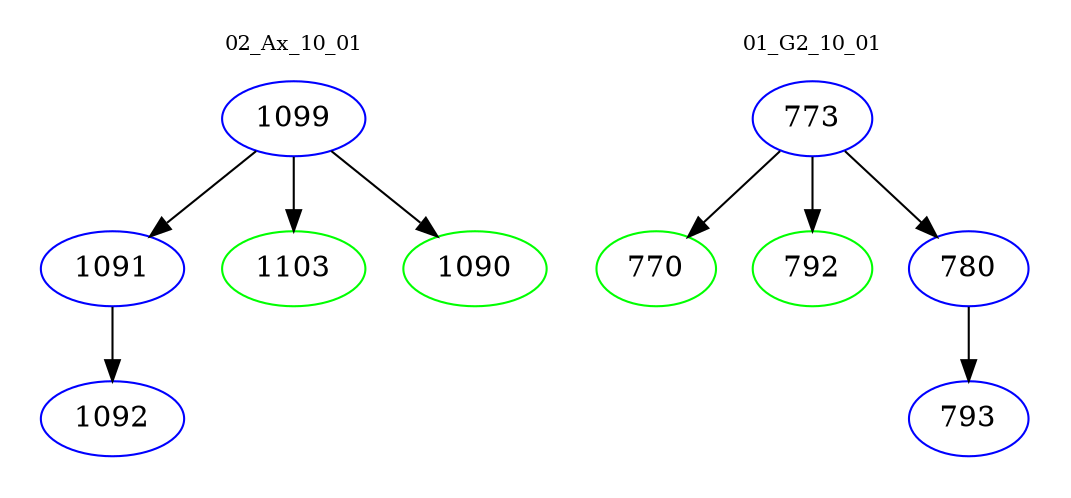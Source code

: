 digraph{
subgraph cluster_0 {
color = white
label = "02_Ax_10_01";
fontsize=10;
T0_1099 [label="1099", color="blue"]
T0_1099 -> T0_1091 [color="black"]
T0_1091 [label="1091", color="blue"]
T0_1091 -> T0_1092 [color="black"]
T0_1092 [label="1092", color="blue"]
T0_1099 -> T0_1103 [color="black"]
T0_1103 [label="1103", color="green"]
T0_1099 -> T0_1090 [color="black"]
T0_1090 [label="1090", color="green"]
}
subgraph cluster_1 {
color = white
label = "01_G2_10_01";
fontsize=10;
T1_773 [label="773", color="blue"]
T1_773 -> T1_770 [color="black"]
T1_770 [label="770", color="green"]
T1_773 -> T1_792 [color="black"]
T1_792 [label="792", color="green"]
T1_773 -> T1_780 [color="black"]
T1_780 [label="780", color="blue"]
T1_780 -> T1_793 [color="black"]
T1_793 [label="793", color="blue"]
}
}
